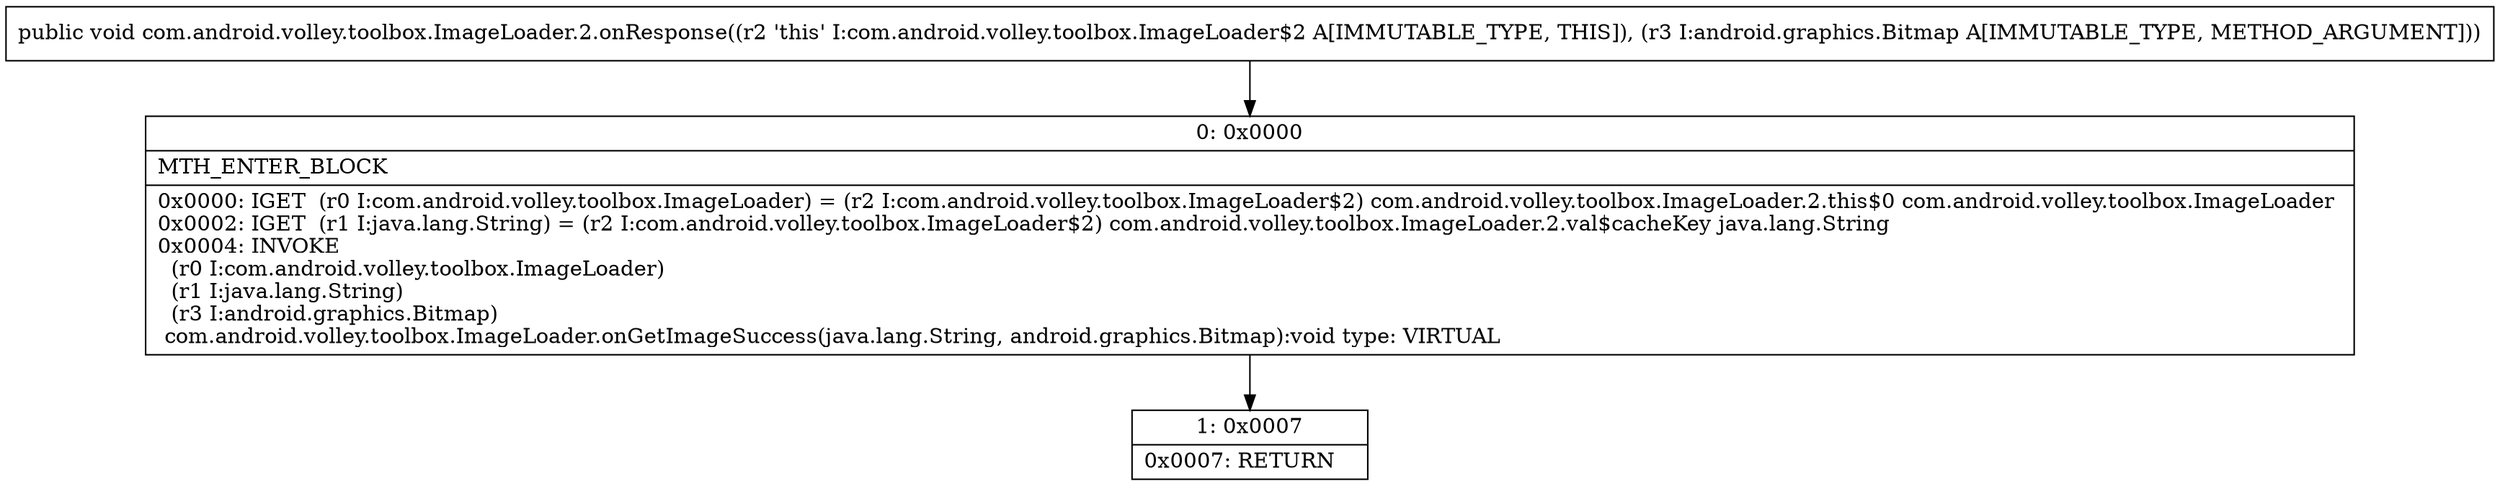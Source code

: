 digraph "CFG forcom.android.volley.toolbox.ImageLoader.2.onResponse(Landroid\/graphics\/Bitmap;)V" {
Node_0 [shape=record,label="{0\:\ 0x0000|MTH_ENTER_BLOCK\l|0x0000: IGET  (r0 I:com.android.volley.toolbox.ImageLoader) = (r2 I:com.android.volley.toolbox.ImageLoader$2) com.android.volley.toolbox.ImageLoader.2.this$0 com.android.volley.toolbox.ImageLoader \l0x0002: IGET  (r1 I:java.lang.String) = (r2 I:com.android.volley.toolbox.ImageLoader$2) com.android.volley.toolbox.ImageLoader.2.val$cacheKey java.lang.String \l0x0004: INVOKE  \l  (r0 I:com.android.volley.toolbox.ImageLoader)\l  (r1 I:java.lang.String)\l  (r3 I:android.graphics.Bitmap)\l com.android.volley.toolbox.ImageLoader.onGetImageSuccess(java.lang.String, android.graphics.Bitmap):void type: VIRTUAL \l}"];
Node_1 [shape=record,label="{1\:\ 0x0007|0x0007: RETURN   \l}"];
MethodNode[shape=record,label="{public void com.android.volley.toolbox.ImageLoader.2.onResponse((r2 'this' I:com.android.volley.toolbox.ImageLoader$2 A[IMMUTABLE_TYPE, THIS]), (r3 I:android.graphics.Bitmap A[IMMUTABLE_TYPE, METHOD_ARGUMENT])) }"];
MethodNode -> Node_0;
Node_0 -> Node_1;
}

